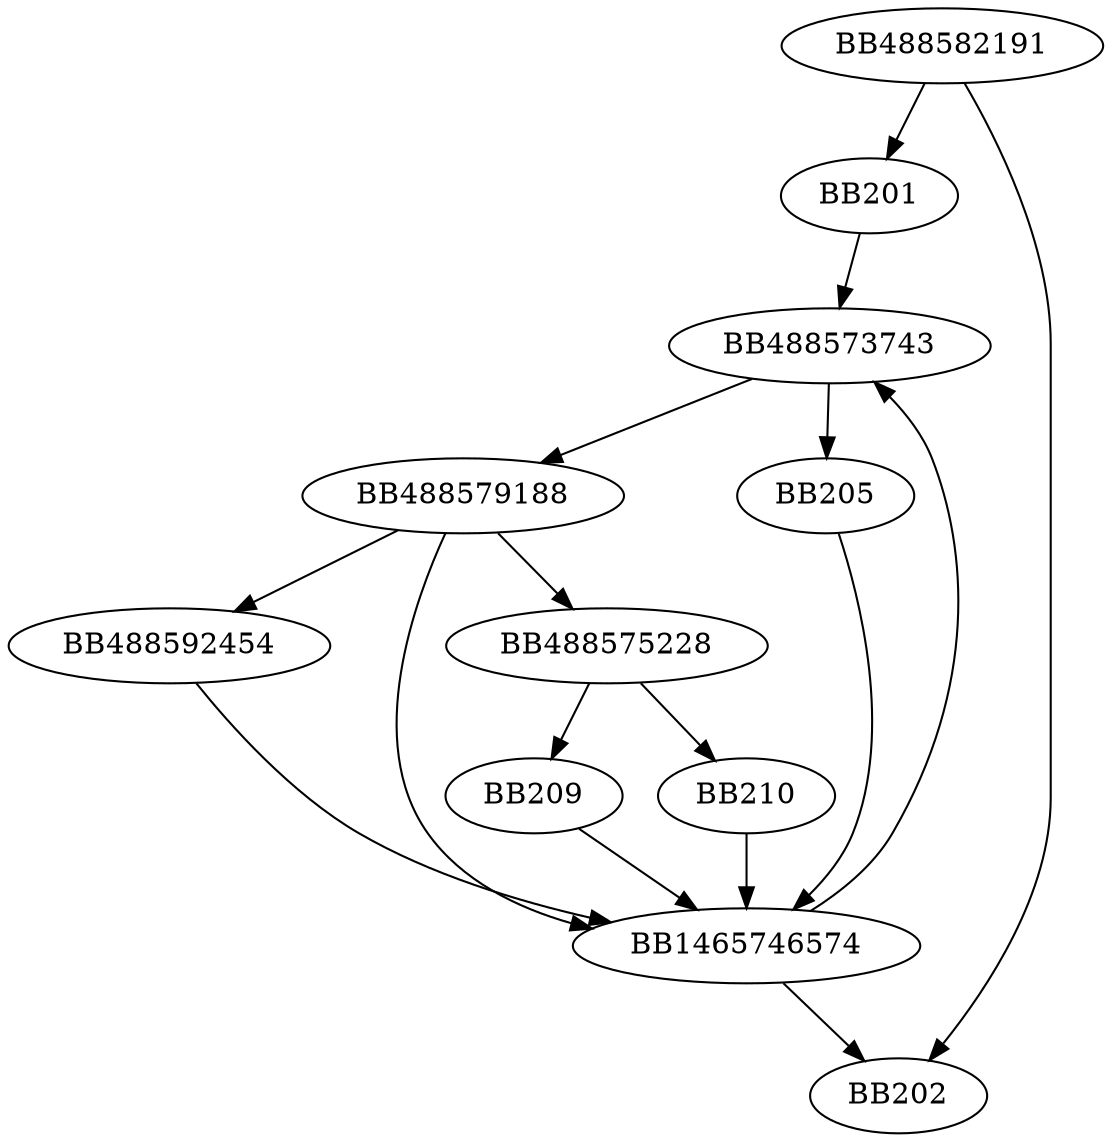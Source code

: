 digraph G{
	BB488582191->BB201;
	BB488582191->BB202;
	BB201->BB488573743;
	BB488573743->BB488579188;
	BB488573743->BB205;
	BB488579188->BB488592454;
	BB488579188->BB1465746574;
	BB488579188->BB488575228;
	BB488592454->BB1465746574;
	BB488575228->BB209;
	BB488575228->BB210;
	BB209->BB1465746574;
	BB210->BB1465746574;
	BB205->BB1465746574;
	BB1465746574->BB488573743;
	BB1465746574->BB202;
}
